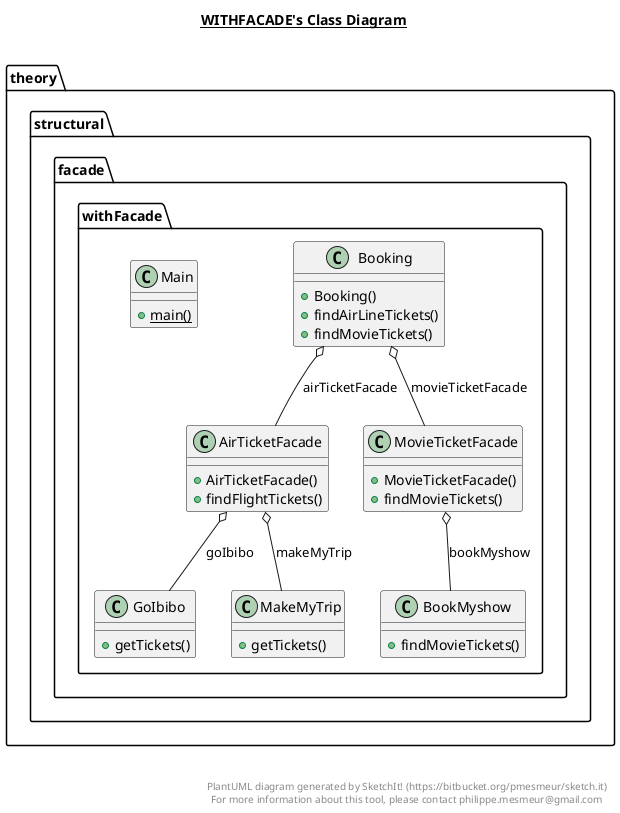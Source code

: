 @startuml

title __WITHFACADE's Class Diagram__\n

  namespace theory.structural.facade.withFacade {
    class theory.structural.facade.withFacade.AirTicketFacade {
        + AirTicketFacade()
        + findFlightTickets()
    }
  }
  

  namespace theory.structural.facade.withFacade {
    class theory.structural.facade.withFacade.BookMyshow {
        + findMovieTickets()
    }
  }
  

  namespace theory.structural.facade.withFacade {
    class theory.structural.facade.withFacade.Booking {
        + Booking()
        + findAirLineTickets()
        + findMovieTickets()
    }
  }
  

  namespace theory.structural.facade.withFacade {
    class theory.structural.facade.withFacade.GoIbibo {
        + getTickets()
    }
  }
  

  namespace theory.structural.facade.withFacade {
    class theory.structural.facade.withFacade.Main {
        {static} + main()
    }
  }
  

  namespace theory.structural.facade.withFacade {
    class theory.structural.facade.withFacade.MakeMyTrip {
        + getTickets()
    }
  }
  

  namespace theory.structural.facade.withFacade {
    class theory.structural.facade.withFacade.MovieTicketFacade {
        + MovieTicketFacade()
        + findMovieTickets()
    }
  }
  

  theory.structural.facade.withFacade.AirTicketFacade o-- theory.structural.facade.withFacade.GoIbibo : goIbibo
  theory.structural.facade.withFacade.AirTicketFacade o-- theory.structural.facade.withFacade.MakeMyTrip : makeMyTrip
  theory.structural.facade.withFacade.Booking o-- theory.structural.facade.withFacade.AirTicketFacade : airTicketFacade
  theory.structural.facade.withFacade.Booking o-- theory.structural.facade.withFacade.MovieTicketFacade : movieTicketFacade
  theory.structural.facade.withFacade.MovieTicketFacade o-- theory.structural.facade.withFacade.BookMyshow : bookMyshow


right footer


PlantUML diagram generated by SketchIt! (https://bitbucket.org/pmesmeur/sketch.it)
For more information about this tool, please contact philippe.mesmeur@gmail.com
endfooter

@enduml
